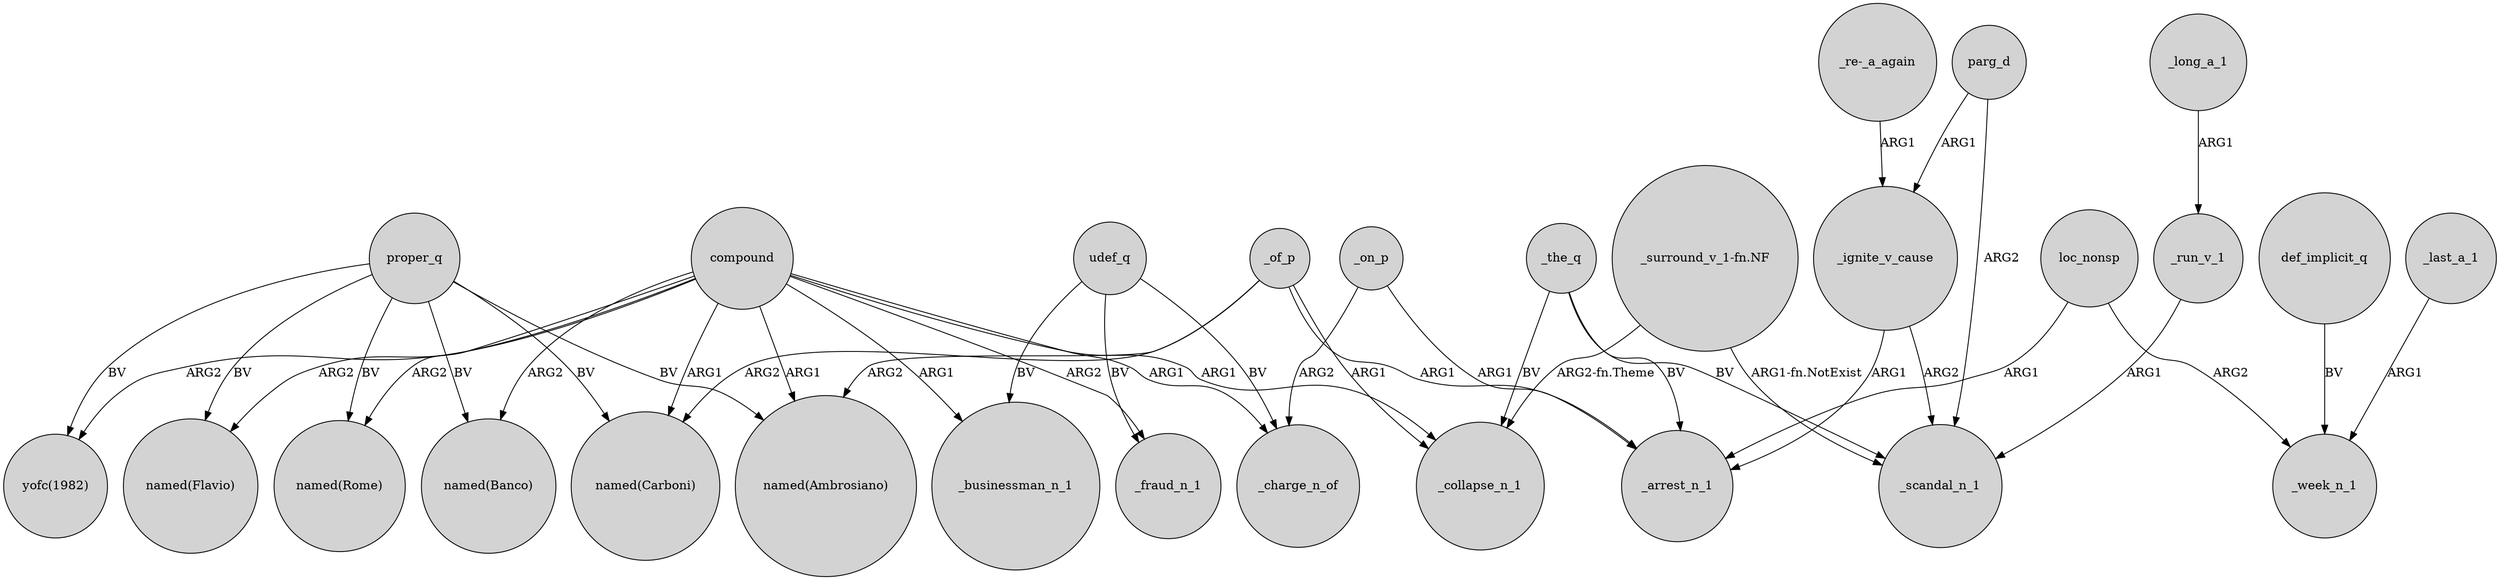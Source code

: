 digraph {
	node [shape=circle style=filled]
	proper_q -> "yofc(1982)" [label=BV]
	_ignite_v_cause -> _arrest_n_1 [label=ARG1]
	_the_q -> _collapse_n_1 [label=BV]
	def_implicit_q -> _week_n_1 [label=BV]
	udef_q -> _businessman_n_1 [label=BV]
	proper_q -> "named(Banco)" [label=BV]
	proper_q -> "named(Flavio)" [label=BV]
	_on_p -> _charge_n_of [label=ARG2]
	_long_a_1 -> _run_v_1 [label=ARG1]
	compound -> "yofc(1982)" [label=ARG2]
	proper_q -> "named(Rome)" [label=BV]
	"_re-_a_again" -> _ignite_v_cause [label=ARG1]
	_of_p -> _arrest_n_1 [label=ARG1]
	_of_p -> "named(Carboni)" [label=ARG2]
	_of_p -> "named(Ambrosiano)" [label=ARG2]
	_run_v_1 -> _scandal_n_1 [label=ARG1]
	parg_d -> _ignite_v_cause [label=ARG1]
	compound -> "named(Banco)" [label=ARG2]
	udef_q -> _charge_n_of [label=BV]
	_the_q -> _scandal_n_1 [label=BV]
	udef_q -> _fraud_n_1 [label=BV]
	parg_d -> _scandal_n_1 [label=ARG2]
	compound -> _fraud_n_1 [label=ARG2]
	loc_nonsp -> _week_n_1 [label=ARG2]
	proper_q -> "named(Ambrosiano)" [label=BV]
	_of_p -> _collapse_n_1 [label=ARG1]
	compound -> "named(Ambrosiano)" [label=ARG1]
	compound -> _charge_n_of [label=ARG1]
	_last_a_1 -> _week_n_1 [label=ARG1]
	"_surround_v_1-fn.NF" -> _scandal_n_1 [label="ARG1-fn.NotExist"]
	_on_p -> _arrest_n_1 [label=ARG1]
	compound -> "named(Rome)" [label=ARG2]
	compound -> _collapse_n_1 [label=ARG1]
	"_surround_v_1-fn.NF" -> _collapse_n_1 [label="ARG2-fn.Theme"]
	proper_q -> "named(Carboni)" [label=BV]
	loc_nonsp -> _arrest_n_1 [label=ARG1]
	_the_q -> _arrest_n_1 [label=BV]
	_ignite_v_cause -> _scandal_n_1 [label=ARG2]
	compound -> "named(Flavio)" [label=ARG2]
	compound -> "named(Carboni)" [label=ARG1]
	compound -> _businessman_n_1 [label=ARG1]
}
